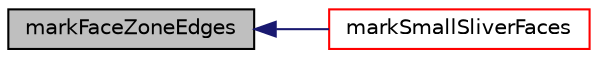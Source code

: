 digraph "markFaceZoneEdges"
{
  bgcolor="transparent";
  edge [fontname="Helvetica",fontsize="10",labelfontname="Helvetica",labelfontsize="10"];
  node [fontname="Helvetica",fontsize="10",shape=record];
  rankdir="LR";
  Node1 [label="markFaceZoneEdges",height=0.2,width=0.4,color="black", fillcolor="grey75", style="filled", fontcolor="black"];
  Node1 -> Node2 [dir="back",color="midnightblue",fontsize="10",style="solid",fontname="Helvetica"];
  Node2 [label="markSmallSliverFaces",height=0.2,width=0.4,color="red",URL="$a00613.html#a7fbc0dc4ceb5f6640ade13df5fc3cc6e",tooltip="Find small faces and sliver faces in the mesh and mark the. "];
}
